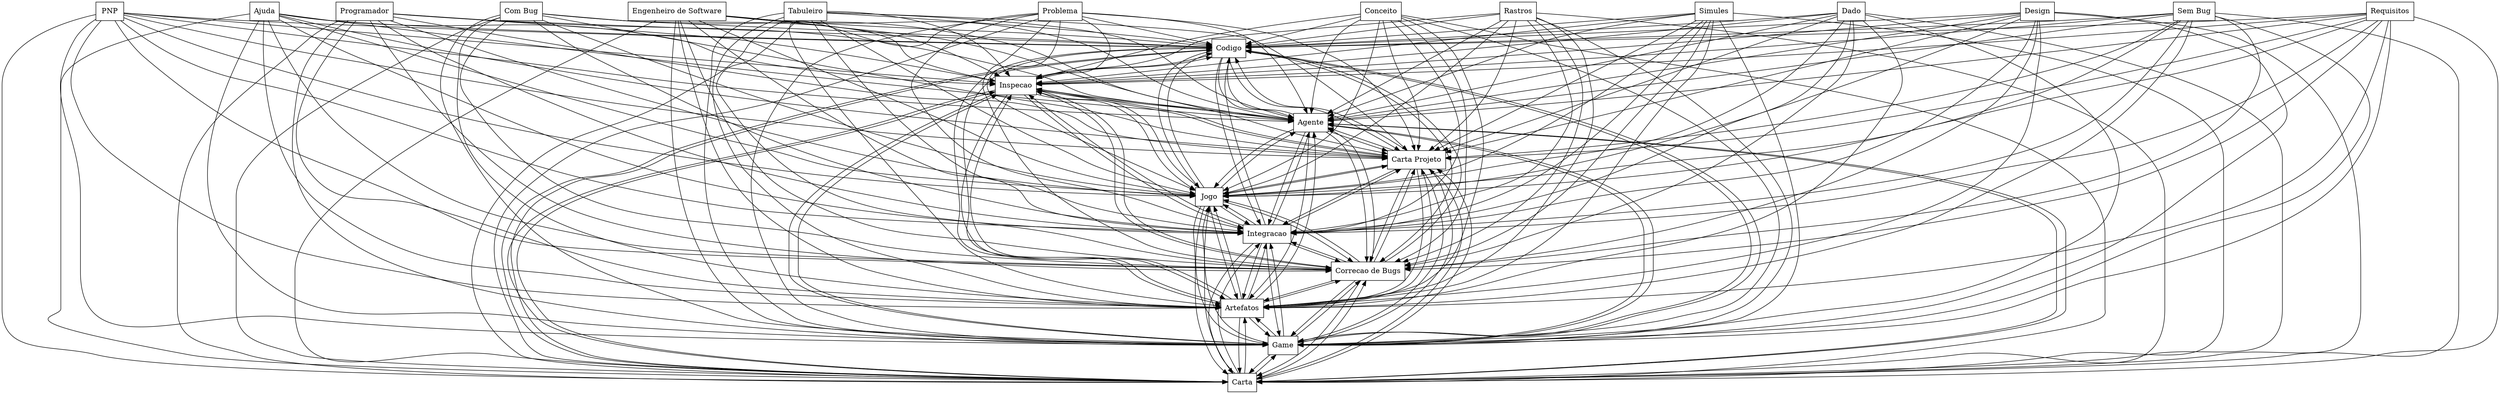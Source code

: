 digraph{
graph [rankdir=TB];
node [shape=box];
edge [arrowhead=normal];
0[label="Codigo",]
1[label="Inspecao",]
2[label="Conceito",]
3[label="Programador",]
4[label="Carta",]
5[label="Game",]
6[label="Simules",]
7[label="Artefatos",]
8[label="Engenheiro de Software",]
9[label="Correcao de Bugs",]
10[label="Ajuda",]
11[label="Com Bug",]
12[label="PNP",]
13[label="Integracao",]
14[label="Requisitos",]
15[label="Design",]
16[label="Jogo",]
17[label="Tabuleiro",]
18[label="Problema",]
19[label="Rastros",]
20[label="Dado",]
21[label="Sem Bug",]
22[label="Carta Projeto",]
23[label="Agente",]
0->1[label="",]
0->4[label="",]
0->5[label="",]
0->7[label="",]
0->9[label="",]
0->13[label="",]
0->16[label="",]
0->22[label="",]
0->23[label="",]
1->0[label="",]
1->4[label="",]
1->5[label="",]
1->7[label="",]
1->9[label="",]
1->13[label="",]
1->16[label="",]
1->22[label="",]
1->23[label="",]
2->0[label="",]
2->1[label="",]
2->4[label="",]
2->5[label="",]
2->7[label="",]
2->9[label="",]
2->13[label="",]
2->16[label="",]
2->22[label="",]
2->23[label="",]
3->0[label="",]
3->1[label="",]
3->4[label="",]
3->5[label="",]
3->7[label="",]
3->9[label="",]
3->13[label="",]
3->16[label="",]
3->22[label="",]
3->23[label="",]
4->0[label="",]
4->1[label="",]
4->5[label="",]
4->7[label="",]
4->9[label="",]
4->13[label="",]
4->16[label="",]
4->22[label="",]
4->23[label="",]
5->0[label="",]
5->1[label="",]
5->4[label="",]
5->7[label="",]
5->9[label="",]
5->13[label="",]
5->16[label="",]
5->22[label="",]
5->23[label="",]
6->0[label="",]
6->1[label="",]
6->4[label="",]
6->5[label="",]
6->7[label="",]
6->9[label="",]
6->13[label="",]
6->16[label="",]
6->22[label="",]
6->23[label="",]
7->0[label="",]
7->1[label="",]
7->4[label="",]
7->5[label="",]
7->9[label="",]
7->13[label="",]
7->16[label="",]
7->22[label="",]
7->23[label="",]
8->0[label="",]
8->1[label="",]
8->4[label="",]
8->5[label="",]
8->7[label="",]
8->9[label="",]
8->13[label="",]
8->16[label="",]
8->22[label="",]
8->23[label="",]
9->0[label="",]
9->1[label="",]
9->4[label="",]
9->5[label="",]
9->7[label="",]
9->13[label="",]
9->16[label="",]
9->22[label="",]
9->23[label="",]
10->0[label="",]
10->1[label="",]
10->4[label="",]
10->5[label="",]
10->7[label="",]
10->9[label="",]
10->13[label="",]
10->16[label="",]
10->22[label="",]
10->23[label="",]
11->0[label="",]
11->1[label="",]
11->4[label="",]
11->5[label="",]
11->7[label="",]
11->9[label="",]
11->13[label="",]
11->16[label="",]
11->22[label="",]
11->23[label="",]
12->0[label="",]
12->1[label="",]
12->4[label="",]
12->5[label="",]
12->7[label="",]
12->9[label="",]
12->13[label="",]
12->16[label="",]
12->22[label="",]
12->23[label="",]
13->0[label="",]
13->1[label="",]
13->4[label="",]
13->5[label="",]
13->7[label="",]
13->9[label="",]
13->16[label="",]
13->22[label="",]
13->23[label="",]
14->0[label="",]
14->1[label="",]
14->4[label="",]
14->5[label="",]
14->7[label="",]
14->9[label="",]
14->13[label="",]
14->16[label="",]
14->22[label="",]
14->23[label="",]
15->0[label="",]
15->1[label="",]
15->4[label="",]
15->5[label="",]
15->7[label="",]
15->9[label="",]
15->13[label="",]
15->16[label="",]
15->22[label="",]
15->23[label="",]
16->0[label="",]
16->1[label="",]
16->4[label="",]
16->5[label="",]
16->7[label="",]
16->9[label="",]
16->13[label="",]
16->22[label="",]
16->23[label="",]
17->0[label="",]
17->1[label="",]
17->4[label="",]
17->5[label="",]
17->7[label="",]
17->9[label="",]
17->13[label="",]
17->16[label="",]
17->22[label="",]
17->23[label="",]
18->0[label="",]
18->1[label="",]
18->4[label="",]
18->5[label="",]
18->7[label="",]
18->9[label="",]
18->13[label="",]
18->16[label="",]
18->22[label="",]
18->23[label="",]
19->0[label="",]
19->1[label="",]
19->4[label="",]
19->5[label="",]
19->7[label="",]
19->9[label="",]
19->13[label="",]
19->16[label="",]
19->22[label="",]
19->23[label="",]
20->0[label="",]
20->1[label="",]
20->4[label="",]
20->5[label="",]
20->7[label="",]
20->9[label="",]
20->13[label="",]
20->16[label="",]
20->22[label="",]
20->23[label="",]
21->0[label="",]
21->1[label="",]
21->4[label="",]
21->5[label="",]
21->7[label="",]
21->9[label="",]
21->13[label="",]
21->16[label="",]
21->22[label="",]
21->23[label="",]
22->0[label="",]
22->1[label="",]
22->4[label="",]
22->5[label="",]
22->7[label="",]
22->9[label="",]
22->13[label="",]
22->16[label="",]
22->23[label="",]
23->0[label="",]
23->1[label="",]
23->4[label="",]
23->5[label="",]
23->7[label="",]
23->9[label="",]
23->13[label="",]
23->16[label="",]
23->22[label="",]
}
